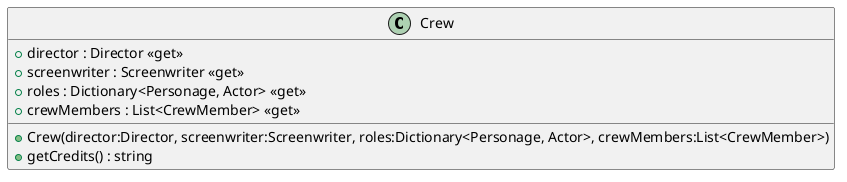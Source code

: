 @startuml
class Crew {
    + director : Director <<get>>
    + screenwriter : Screenwriter <<get>>
    + roles : Dictionary<Personage, Actor> <<get>>
    + crewMembers : List<CrewMember> <<get>>
    + Crew(director:Director, screenwriter:Screenwriter, roles:Dictionary<Personage, Actor>, crewMembers:List<CrewMember>)
    + getСredits() : string
}
@enduml
